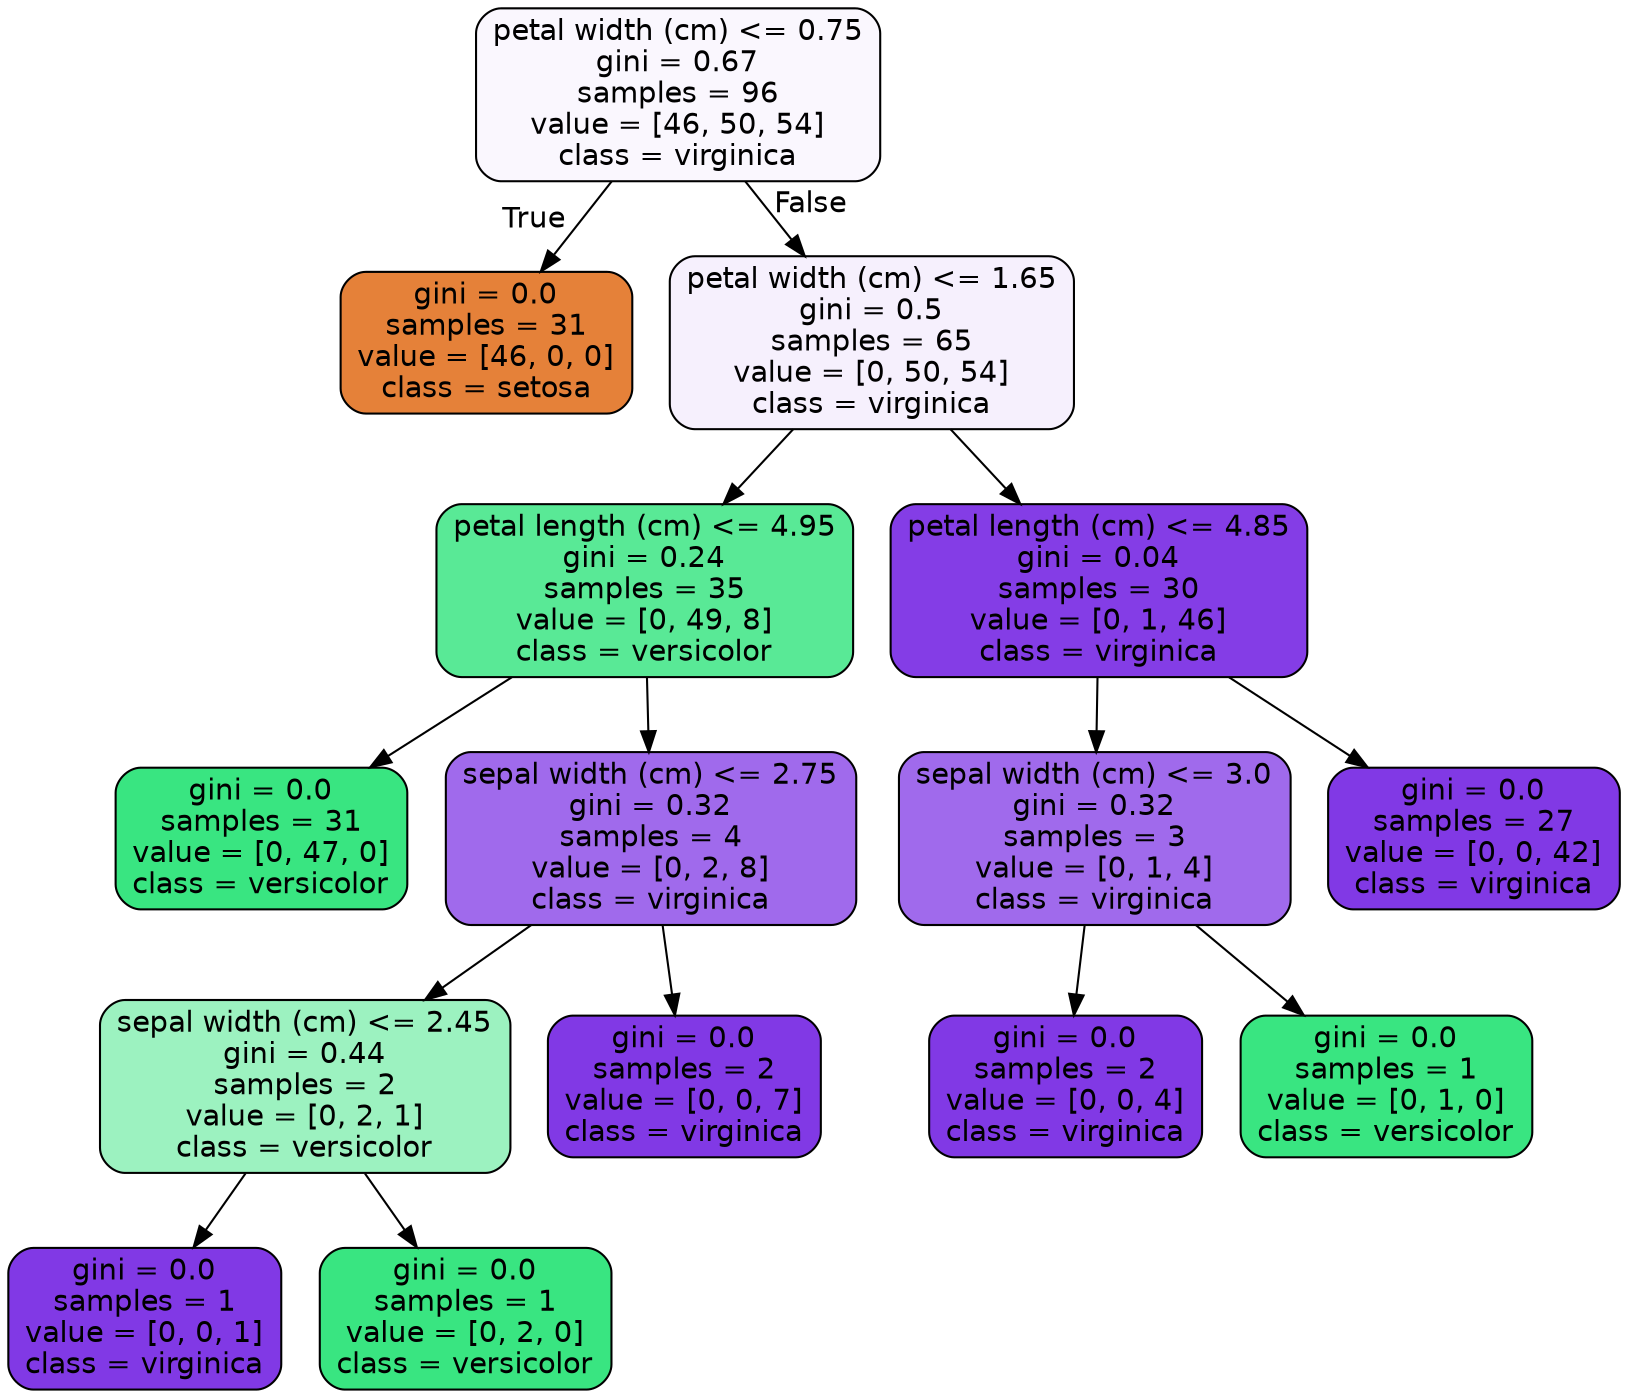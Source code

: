 digraph Tree {
node [shape=box, style="filled, rounded", color="black", fontname="helvetica"] ;
edge [fontname="helvetica"] ;
0 [label="petal width (cm) <= 0.75\ngini = 0.67\nsamples = 96\nvalue = [46, 50, 54]\nclass = virginica", fillcolor="#faf7fe"] ;
1 [label="gini = 0.0\nsamples = 31\nvalue = [46, 0, 0]\nclass = setosa", fillcolor="#e58139"] ;
0 -> 1 [labeldistance=2.5, labelangle=45, headlabel="True"] ;
2 [label="petal width (cm) <= 1.65\ngini = 0.5\nsamples = 65\nvalue = [0, 50, 54]\nclass = virginica", fillcolor="#f6f0fd"] ;
0 -> 2 [labeldistance=2.5, labelangle=-45, headlabel="False"] ;
3 [label="petal length (cm) <= 4.95\ngini = 0.24\nsamples = 35\nvalue = [0, 49, 8]\nclass = versicolor", fillcolor="#59e996"] ;
2 -> 3 ;
4 [label="gini = 0.0\nsamples = 31\nvalue = [0, 47, 0]\nclass = versicolor", fillcolor="#39e581"] ;
3 -> 4 ;
5 [label="sepal width (cm) <= 2.75\ngini = 0.32\nsamples = 4\nvalue = [0, 2, 8]\nclass = virginica", fillcolor="#a06aec"] ;
3 -> 5 ;
6 [label="sepal width (cm) <= 2.45\ngini = 0.44\nsamples = 2\nvalue = [0, 2, 1]\nclass = versicolor", fillcolor="#9cf2c0"] ;
5 -> 6 ;
7 [label="gini = 0.0\nsamples = 1\nvalue = [0, 0, 1]\nclass = virginica", fillcolor="#8139e5"] ;
6 -> 7 ;
8 [label="gini = 0.0\nsamples = 1\nvalue = [0, 2, 0]\nclass = versicolor", fillcolor="#39e581"] ;
6 -> 8 ;
9 [label="gini = 0.0\nsamples = 2\nvalue = [0, 0, 7]\nclass = virginica", fillcolor="#8139e5"] ;
5 -> 9 ;
10 [label="petal length (cm) <= 4.85\ngini = 0.04\nsamples = 30\nvalue = [0, 1, 46]\nclass = virginica", fillcolor="#843de6"] ;
2 -> 10 ;
11 [label="sepal width (cm) <= 3.0\ngini = 0.32\nsamples = 3\nvalue = [0, 1, 4]\nclass = virginica", fillcolor="#a06aec"] ;
10 -> 11 ;
12 [label="gini = 0.0\nsamples = 2\nvalue = [0, 0, 4]\nclass = virginica", fillcolor="#8139e5"] ;
11 -> 12 ;
13 [label="gini = 0.0\nsamples = 1\nvalue = [0, 1, 0]\nclass = versicolor", fillcolor="#39e581"] ;
11 -> 13 ;
14 [label="gini = 0.0\nsamples = 27\nvalue = [0, 0, 42]\nclass = virginica", fillcolor="#8139e5"] ;
10 -> 14 ;
}